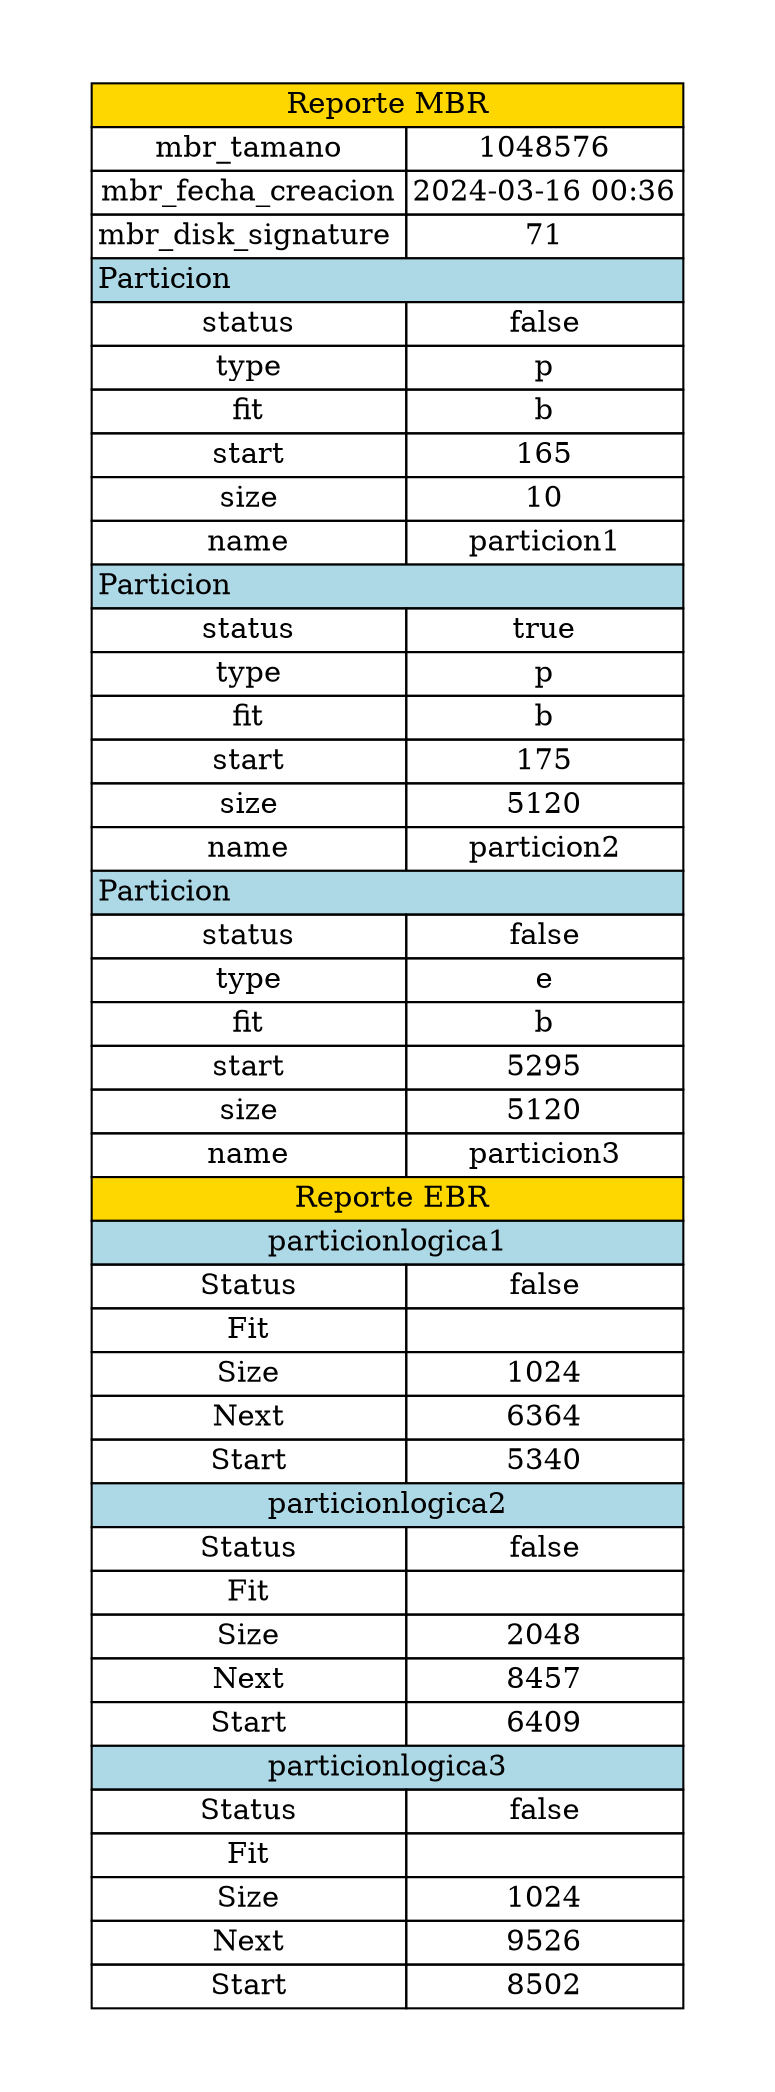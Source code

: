 digraph H {
			graph [pad="0.5", nodesep="0.5", ranksep="1"];
			node [shape=plaintext]
			rankdir=LR;label=<
				<table  border="0" cellborder="1" cellspacing="0"><tr><td colspan="3" style="filled" bgcolor="#FFD700"  port='1'>Reporte MBR</td></tr><tr><td>mbr_tamano</td><td port='2'>1048576</td></tr><tr><td>mbr_fecha_creacion</td><td port='3'>2024-03-16 00:36</td></tr><tr><td>mbr_disk_signature </td><td port='4'>71</td></tr>

				<tr><td colspan="3" align="left" style="filled" bgcolor="lightblue" port='5'>Particion</td></tr><tr><td>status</td><td port='6'>false</td></tr><tr><td>type</td><td port='7'>p</td></tr><tr><td>fit</td><td port='8'>b</td></tr><tr><td>start</td><td port='9'>165</td></tr><tr><td>size</td><td port='10'>10</td></tr>

				<tr><td>name</td><td port='11'>particion1</td></tr>

				<tr><td colspan="3" align="left" style="filled" bgcolor="lightblue" port='12'>Particion</td></tr><tr><td>status</td><td port='13'>true</td></tr><tr><td>type</td><td port='14'>p</td></tr><tr><td>fit</td><td port='15'>b</td></tr><tr><td>start</td><td port='16'>175</td></tr><tr><td>size</td><td port='17'>5120</td></tr>

				<tr><td>name</td><td port='18'>particion2</td></tr>

				<tr><td colspan="3" align="left" style="filled" bgcolor="lightblue" port='19'>Particion</td></tr><tr><td>status</td><td port='20'>false</td></tr><tr><td>type</td><td port='21'>e</td></tr><tr><td>fit</td><td port='22'>b</td></tr><tr><td>start</td><td port='23'>5295</td></tr><tr><td>size</td><td port='24'>5120</td></tr>

				<tr><td>name</td><td port='25'>particion3</td></tr>

				<tr><td colspan="3" style="filled" bgcolor="#FFD700" port='1'> Reporte EBR</td></tr><tr><td colspan="3" style="filled" bgcolor="lightblue" port='2'>particionlogica1</td></tr><tr><td>Status</td><td port='3'>false</td></tr><tr><td>Fit</td><td port='4'></td></tr><tr><td>Size</td><td port='5'>1024</td></tr><tr><td>Next</td><td port='6'>6364</td></tr><tr><td>Start</td><td port='7'>5340</td></tr><tr><td colspan="3" style="filled" bgcolor="lightblue" port='8'>particionlogica2</td></tr><tr><td>Status</td><td port='9'>false</td></tr><tr><td>Fit</td><td port='10'></td></tr><tr><td>Size</td><td port='11'>2048</td></tr><tr><td>Next</td><td port='12'>8457</td></tr><tr><td>Start</td><td port='13'>6409</td></tr><tr><td colspan="3" style="filled" bgcolor="lightblue" port='14'>particionlogica3</td></tr><tr><td>Status</td><td port='15'>false</td></tr><tr><td>Fit</td><td port='16'></td></tr><tr><td>Size</td><td port='17'>1024</td></tr><tr><td>Next</td><td port='18'>9526</td></tr><tr><td>Start</td><td port='19'>8502</td></tr></table>
				>}